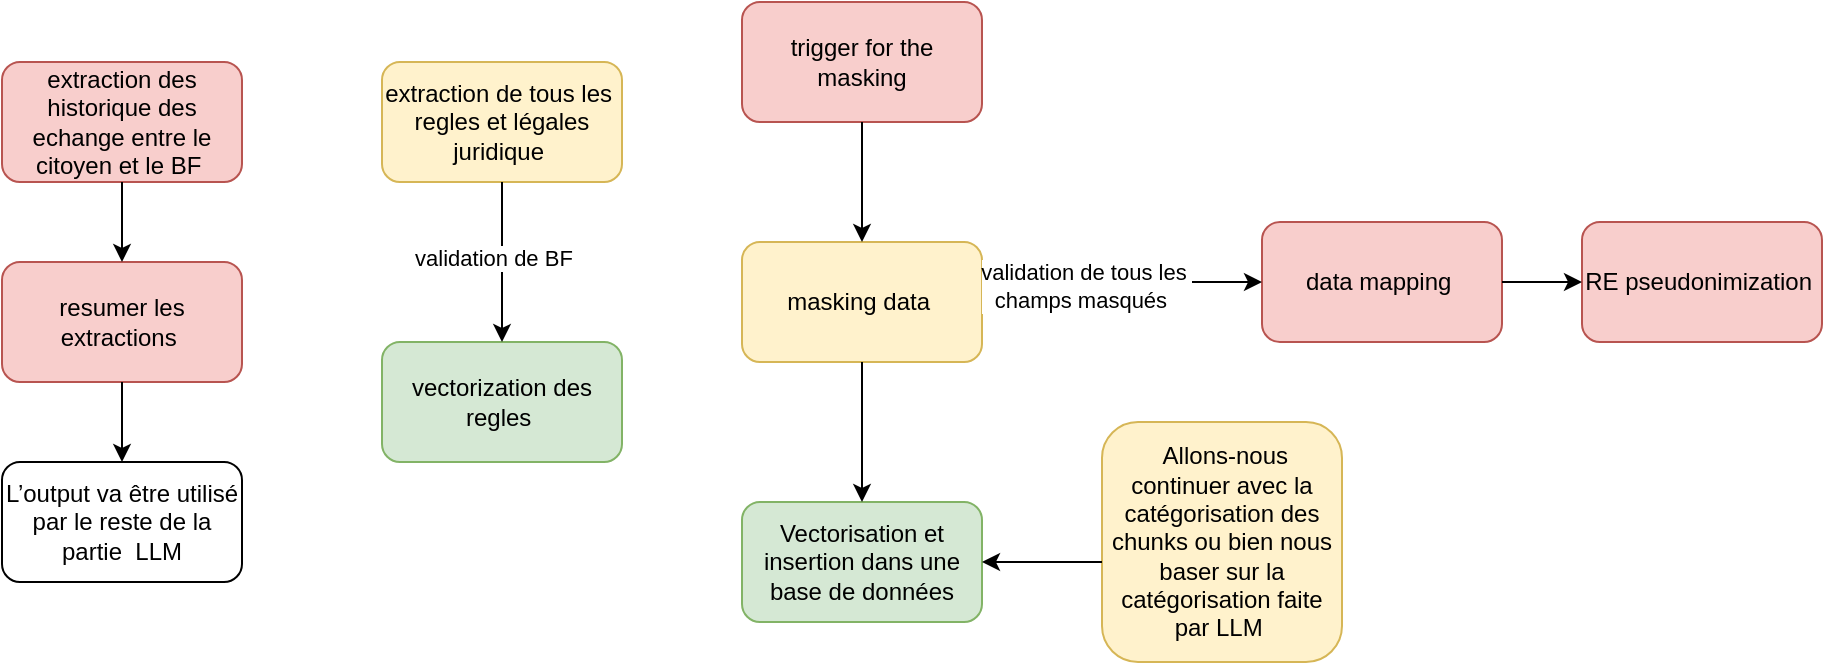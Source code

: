 <mxfile version="28.1.2">
  <diagram name="Page-1" id="taSm3OSKom84d2f52D4L">
    <mxGraphModel dx="1636" dy="1597" grid="1" gridSize="10" guides="1" tooltips="1" connect="1" arrows="1" fold="1" page="1" pageScale="1" pageWidth="850" pageHeight="1100" math="0" shadow="0">
      <root>
        <mxCell id="0" />
        <mxCell id="1" parent="0" />
        <mxCell id="IxTHgtQcxAOiBzHad24I-1" value="masking data&amp;nbsp;" style="rounded=1;whiteSpace=wrap;html=1;fillColor=#fff2cc;strokeColor=#d6b656;" parent="1" vertex="1">
          <mxGeometry x="340" y="90" width="120" height="60" as="geometry" />
        </mxCell>
        <mxCell id="IxTHgtQcxAOiBzHad24I-2" value="Vectorisation et insertion dans une base de données" style="rounded=1;whiteSpace=wrap;html=1;fillColor=#d5e8d4;strokeColor=#82b366;" parent="1" vertex="1">
          <mxGeometry x="340" y="220" width="120" height="60" as="geometry" />
        </mxCell>
        <mxCell id="IxTHgtQcxAOiBzHad24I-3" value="extraction de tous les&amp;nbsp; regles et légales juridique&amp;nbsp;" style="rounded=1;whiteSpace=wrap;html=1;fillColor=#fff2cc;strokeColor=#d6b656;" parent="1" vertex="1">
          <mxGeometry x="160" width="120" height="60" as="geometry" />
        </mxCell>
        <mxCell id="IxTHgtQcxAOiBzHad24I-4" value="trigger for the masking" style="rounded=1;whiteSpace=wrap;html=1;fillColor=#f8cecc;strokeColor=#b85450;" parent="1" vertex="1">
          <mxGeometry x="340" y="-30" width="120" height="60" as="geometry" />
        </mxCell>
        <mxCell id="IxTHgtQcxAOiBzHad24I-5" value="data mapping&amp;nbsp;" style="rounded=1;whiteSpace=wrap;html=1;fillColor=#f8cecc;strokeColor=#b85450;" parent="1" vertex="1">
          <mxGeometry x="600" y="80" width="120" height="60" as="geometry" />
        </mxCell>
        <mxCell id="IxTHgtQcxAOiBzHad24I-6" value="&amp;nbsp;Allons-nous continuer avec la catégorisation des chunks ou bien nous baser sur la catégorisation faite par LLM&amp;nbsp;" style="rounded=1;whiteSpace=wrap;html=1;fillColor=#fff2cc;strokeColor=#d6b656;" parent="1" vertex="1">
          <mxGeometry x="520" y="180" width="120" height="120" as="geometry" />
        </mxCell>
        <mxCell id="IxTHgtQcxAOiBzHad24I-7" value="vectorization des regles&amp;nbsp;" style="rounded=1;whiteSpace=wrap;html=1;fillColor=#d5e8d4;strokeColor=#82b366;" parent="1" vertex="1">
          <mxGeometry x="160" y="140" width="120" height="60" as="geometry" />
        </mxCell>
        <mxCell id="IxTHgtQcxAOiBzHad24I-8" value="extraction des historique des echange entre le citoyen et le BF&amp;nbsp;" style="rounded=1;whiteSpace=wrap;html=1;fillColor=#f8cecc;strokeColor=#b85450;" parent="1" vertex="1">
          <mxGeometry x="-30" width="120" height="60" as="geometry" />
        </mxCell>
        <mxCell id="IxTHgtQcxAOiBzHad24I-9" value="" style="endArrow=classic;html=1;rounded=0;entryX=0;entryY=0.5;entryDx=0;entryDy=0;" parent="1" target="IxTHgtQcxAOiBzHad24I-5" edge="1">
          <mxGeometry width="50" height="50" relative="1" as="geometry">
            <mxPoint x="460" y="110" as="sourcePoint" />
            <mxPoint x="510" y="60" as="targetPoint" />
          </mxGeometry>
        </mxCell>
        <mxCell id="MiHPCB4M9yEh5JXoCpxC-3" value="&lt;div&gt;&lt;div&gt;validation de tous les&amp;nbsp;&lt;/div&gt;&lt;div&gt;champs masqués &amp;nbsp;&lt;/div&gt;&lt;/div&gt;" style="edgeLabel;html=1;align=center;verticalAlign=middle;resizable=0;points=[];" vertex="1" connectable="0" parent="IxTHgtQcxAOiBzHad24I-9">
          <mxGeometry x="-0.256" y="-2" relative="1" as="geometry">
            <mxPoint as="offset" />
          </mxGeometry>
        </mxCell>
        <mxCell id="IxTHgtQcxAOiBzHad24I-10" value="resumer les extractions&amp;nbsp;" style="rounded=1;whiteSpace=wrap;html=1;fillColor=#f8cecc;strokeColor=#b85450;" parent="1" vertex="1">
          <mxGeometry x="-30" y="100" width="120" height="60" as="geometry" />
        </mxCell>
        <mxCell id="IxTHgtQcxAOiBzHad24I-11" value="RE pseudonimization&amp;nbsp;" style="rounded=1;whiteSpace=wrap;html=1;fillColor=#f8cecc;strokeColor=#b85450;" parent="1" vertex="1">
          <mxGeometry x="760" y="80" width="120" height="60" as="geometry" />
        </mxCell>
        <mxCell id="IxTHgtQcxAOiBzHad24I-12" value="L’output va être utilisé par le reste de la partie&amp;nbsp; LLM" style="rounded=1;whiteSpace=wrap;html=1;" parent="1" vertex="1">
          <mxGeometry x="-30" y="200" width="120" height="60" as="geometry" />
        </mxCell>
        <mxCell id="MiHPCB4M9yEh5JXoCpxC-1" value="" style="endArrow=classic;html=1;rounded=0;entryX=0.5;entryY=0;entryDx=0;entryDy=0;" edge="1" parent="1" target="IxTHgtQcxAOiBzHad24I-7">
          <mxGeometry width="50" height="50" relative="1" as="geometry">
            <mxPoint x="220" y="60" as="sourcePoint" />
            <mxPoint x="270" y="10" as="targetPoint" />
          </mxGeometry>
        </mxCell>
        <mxCell id="MiHPCB4M9yEh5JXoCpxC-2" value="validation de BF&amp;nbsp;" style="edgeLabel;html=1;align=center;verticalAlign=middle;resizable=0;points=[];" vertex="1" connectable="0" parent="MiHPCB4M9yEh5JXoCpxC-1">
          <mxGeometry x="-0.058" y="-3" relative="1" as="geometry">
            <mxPoint as="offset" />
          </mxGeometry>
        </mxCell>
        <mxCell id="MiHPCB4M9yEh5JXoCpxC-4" value="" style="endArrow=classic;html=1;rounded=0;" edge="1" parent="1" target="IxTHgtQcxAOiBzHad24I-1">
          <mxGeometry width="50" height="50" relative="1" as="geometry">
            <mxPoint x="400" y="30" as="sourcePoint" />
            <mxPoint x="450" y="-20" as="targetPoint" />
          </mxGeometry>
        </mxCell>
        <mxCell id="MiHPCB4M9yEh5JXoCpxC-5" value="" style="endArrow=classic;html=1;rounded=0;entryX=0.5;entryY=0;entryDx=0;entryDy=0;" edge="1" parent="1" target="IxTHgtQcxAOiBzHad24I-2">
          <mxGeometry width="50" height="50" relative="1" as="geometry">
            <mxPoint x="400" y="150" as="sourcePoint" />
            <mxPoint x="450" y="100" as="targetPoint" />
          </mxGeometry>
        </mxCell>
        <mxCell id="MiHPCB4M9yEh5JXoCpxC-6" value="" style="endArrow=classic;html=1;rounded=0;entryX=0;entryY=0.5;entryDx=0;entryDy=0;" edge="1" parent="1" target="IxTHgtQcxAOiBzHad24I-11">
          <mxGeometry width="50" height="50" relative="1" as="geometry">
            <mxPoint x="720" y="110" as="sourcePoint" />
            <mxPoint x="770" y="60" as="targetPoint" />
          </mxGeometry>
        </mxCell>
        <mxCell id="MiHPCB4M9yEh5JXoCpxC-7" value="" style="endArrow=classic;html=1;rounded=0;entryX=1;entryY=0.5;entryDx=0;entryDy=0;" edge="1" parent="1" target="IxTHgtQcxAOiBzHad24I-2">
          <mxGeometry width="50" height="50" relative="1" as="geometry">
            <mxPoint x="520" y="250" as="sourcePoint" />
            <mxPoint x="570" y="200" as="targetPoint" />
          </mxGeometry>
        </mxCell>
        <mxCell id="MiHPCB4M9yEh5JXoCpxC-8" value="" style="endArrow=classic;html=1;rounded=0;entryX=0.5;entryY=0;entryDx=0;entryDy=0;" edge="1" parent="1" target="IxTHgtQcxAOiBzHad24I-10">
          <mxGeometry width="50" height="50" relative="1" as="geometry">
            <mxPoint x="30" y="60" as="sourcePoint" />
            <mxPoint x="80" y="10" as="targetPoint" />
          </mxGeometry>
        </mxCell>
        <mxCell id="MiHPCB4M9yEh5JXoCpxC-9" value="" style="endArrow=classic;html=1;rounded=0;" edge="1" parent="1" target="IxTHgtQcxAOiBzHad24I-12">
          <mxGeometry width="50" height="50" relative="1" as="geometry">
            <mxPoint x="30" y="160" as="sourcePoint" />
            <mxPoint x="80" y="110" as="targetPoint" />
          </mxGeometry>
        </mxCell>
      </root>
    </mxGraphModel>
  </diagram>
</mxfile>
